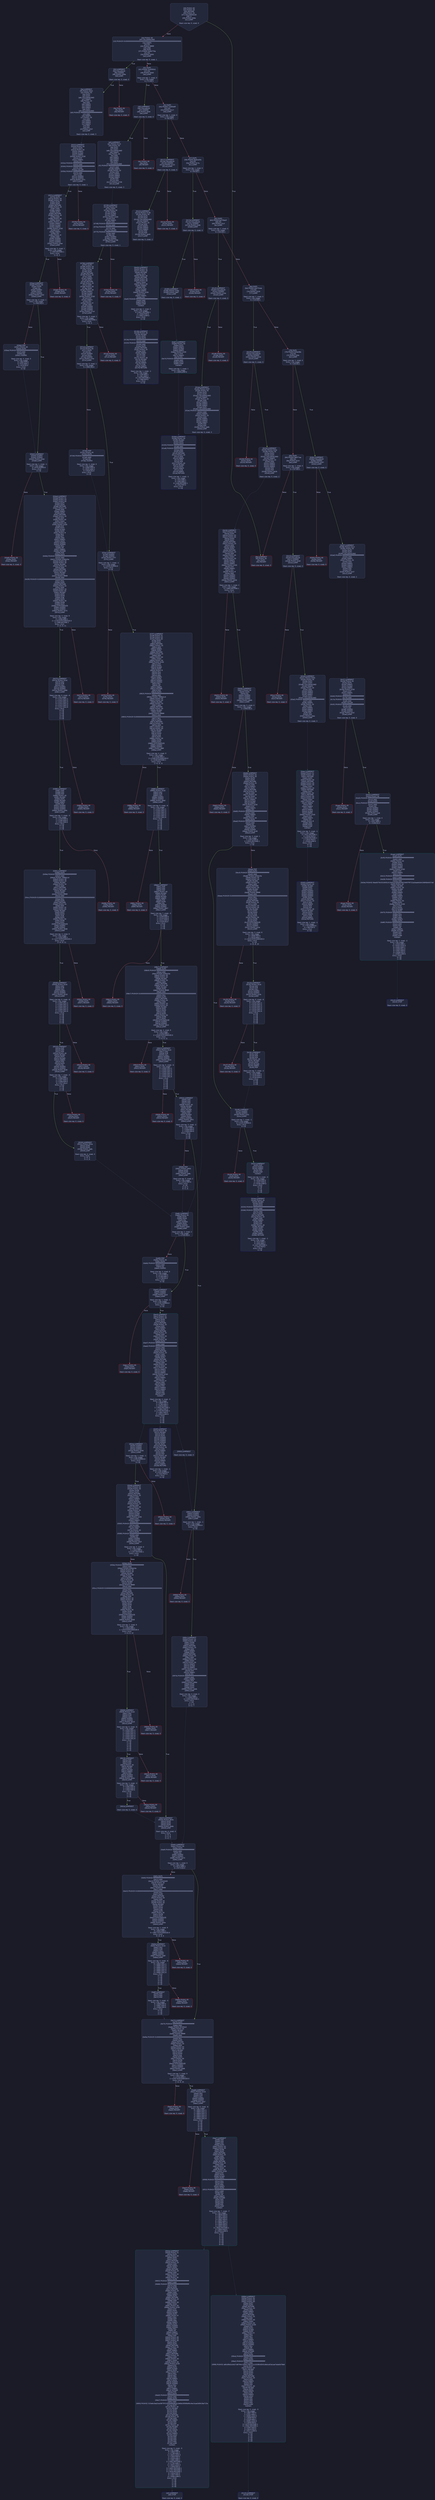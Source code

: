 digraph G {
    node [shape=box, style="filled, rounded", color="#565f89", fontcolor="#c0caf5", fontname="Helvetica", fillcolor="#24283b"];
    edge [color="#414868", fontcolor="#c0caf5", fontname="Helvetica"];
    bgcolor="#1a1b26";
    0 [ label = "[00] PUSH1 60
[02] PUSH1 40
[04] MSTORE
[05] PUSH1 04
[07] CALLDATASIZE
[08] LT
[09] PUSH2 008e
[0c] JUMPI

Stack size req: 0, sizeΔ: 0
" shape = invhouse]
    1 [ label = "[0d] PUSH1 00
[0f] CALLDATALOAD
[10] PUSH29 0100000000000000000000000000000000000000000000000000000000
[2e] SWAP1
[2f] DIV
[30] PUSH4 ffffffff
[35] AND
[36] DUP1
[37] PUSH4 549d776a
[3c] EQ
[3d] PUSH2 0093
[40] JUMPI

Stack size req: 0, sizeΔ: 1
"]
    2 [ label = "[41] DUP1
[42] PUSH4 55d595d1
[47] EQ
[48] PUSH2 00d5
[4b] JUMPI

Stack size req: 1, sizeΔ: 0
Entry->Op usage:
	0->71:EQ:1
"]
    3 [ label = "[4c] DUP1
[4d] PUSH4 72d00e9f
[52] EQ
[53] PUSH2 0117
[56] JUMPI

Stack size req: 1, sizeΔ: 0
Entry->Op usage:
	0->82:EQ:1
"]
    4 [ label = "[57] DUP1
[58] PUSH4 8da5cb5b
[5d] EQ
[5e] PUSH2 017a
[61] JUMPI

Stack size req: 1, sizeΔ: 0
Entry->Op usage:
	0->93:EQ:1
"]
    5 [ label = "[62] DUP1
[63] PUSH4 bd739a2f
[68] EQ
[69] PUSH2 01cf
[6c] JUMPI

Stack size req: 1, sizeΔ: 0
Entry->Op usage:
	0->104:EQ:1
"]
    6 [ label = "[6d] DUP1
[6e] PUSH4 d2b73cea
[73] EQ
[74] PUSH2 0229
[77] JUMPI

Stack size req: 1, sizeΔ: 0
Entry->Op usage:
	0->115:EQ:1
"]
    7 [ label = "[78] DUP1
[79] PUSH4 f2fde38b
[7e] EQ
[7f] PUSH2 028c
[82] JUMPI

Stack size req: 1, sizeΔ: 0
Entry->Op usage:
	0->126:EQ:1
"]
    8 [ label = "[83] DUP1
[84] PUSH4 f8bf77ae
[89] EQ
[8a] PUSH2 02c5
[8d] JUMPI

Stack size req: 1, sizeΔ: 0
Entry->Op usage:
	0->137:EQ:1
"]
    9 [ label = "[8e] JUMPDEST
[8f] PUSH1 00
[91] DUP1
[92] REVERT

Stack size req: 0, sizeΔ: 0
" color = "red"]
    10 [ label = "[93] JUMPDEST
[94] CALLVALUE
[95] ISZERO
[96] PUSH2 009e
[99] JUMPI

Stack size req: 0, sizeΔ: 0
"]
    11 [ label = "[9a] PUSH1 00
[9c] DUP1
[9d] REVERT

Stack size req: 0, sizeΔ: 0
" color = "red"]
    12 [ label = "[9e] JUMPDEST
[9f] PUSH2 00d3
[a2] PUSH1 04
[a4] DUP1
[a5] DUP1
[a6] CALLDATALOAD
[a7] SWAP1
[a8] PUSH1 20
[aa] ADD
[ab] SWAP1
[ac] SWAP2
[ad] SWAP1
[ae] DUP1
[af] CALLDATALOAD
[b0] PUSH20 ffffffffffffffffffffffffffffffffffffffff
[c5] AND
[c6] SWAP1
[c7] PUSH1 20
[c9] ADD
[ca] SWAP1
[cb] SWAP2
[cc] SWAP1
[cd] POP
[ce] POP
[cf] PUSH2 031f
[d2] JUMP

Stack size req: 0, sizeΔ: 3
"]
    13 [ label = "[d3] JUMPDEST
[d4] STOP

Stack size req: 0, sizeΔ: 0
" color = "darkblue"]
    14 [ label = "[d5] JUMPDEST
[d6] CALLVALUE
[d7] ISZERO
[d8] PUSH2 00e0
[db] JUMPI

Stack size req: 0, sizeΔ: 0
"]
    15 [ label = "[dc] PUSH1 00
[de] DUP1
[df] REVERT

Stack size req: 0, sizeΔ: 0
" color = "red"]
    16 [ label = "[e0] JUMPDEST
[e1] PUSH2 0115
[e4] PUSH1 04
[e6] DUP1
[e7] DUP1
[e8] CALLDATALOAD
[e9] SWAP1
[ea] PUSH1 20
[ec] ADD
[ed] SWAP1
[ee] SWAP2
[ef] SWAP1
[f0] DUP1
[f1] CALLDATALOAD
[f2] PUSH20 ffffffffffffffffffffffffffffffffffffffff
[0107] AND
[0108] SWAP1
[0109] PUSH1 20
[010b] ADD
[010c] SWAP1
[010d] SWAP2
[010e] SWAP1
[010f] POP
[0110] POP
[0111] PUSH2 0739
[0114] JUMP

Stack size req: 0, sizeΔ: 3
"]
    17 [ label = "[0115] JUMPDEST
[0116] STOP

Stack size req: 0, sizeΔ: 0
" color = "darkblue"]
    18 [ label = "[0117] JUMPDEST
[0118] CALLVALUE
[0119] ISZERO
[011a] PUSH2 0122
[011d] JUMPI

Stack size req: 0, sizeΔ: 0
"]
    19 [ label = "[011e] PUSH1 00
[0120] DUP1
[0121] REVERT

Stack size req: 0, sizeΔ: 0
" color = "red"]
    20 [ label = "[0122] JUMPDEST
[0123] PUSH2 0138
[0126] PUSH1 04
[0128] DUP1
[0129] DUP1
[012a] CALLDATALOAD
[012b] SWAP1
[012c] PUSH1 20
[012e] ADD
[012f] SWAP1
[0130] SWAP2
[0131] SWAP1
[0132] POP
[0133] POP
[0134] PUSH2 0a34
[0137] JUMP

Stack size req: 0, sizeΔ: 2
"]
    21 [ label = "[0138] JUMPDEST
[0139] PUSH1 40
[013b] MLOAD
[013c] DUP1
[013d] DUP3
[013e] PUSH20 ffffffffffffffffffffffffffffffffffffffff
[0153] AND
[0154] PUSH20 ffffffffffffffffffffffffffffffffffffffff
[0169] AND
[016a] DUP2
[016b] MSTORE
[016c] PUSH1 20
[016e] ADD
[016f] SWAP2
[0170] POP
[0171] POP
[0172] PUSH1 40
[0174] MLOAD
[0175] DUP1
[0176] SWAP2
[0177] SUB
[0178] SWAP1
[0179] RETURN

Stack size req: 1, sizeΔ: -1
Entry->Op usage:
	0->339:AND:1
	0->361:AND:1
	0->363:MSTORE:1
	0->368:POP:0
Entry->Exit:
	0->😵
" color = "darkblue"]
    22 [ label = "[017a] JUMPDEST
[017b] CALLVALUE
[017c] ISZERO
[017d] PUSH2 0185
[0180] JUMPI

Stack size req: 0, sizeΔ: 0
"]
    23 [ label = "[0181] PUSH1 00
[0183] DUP1
[0184] REVERT

Stack size req: 0, sizeΔ: 0
" color = "red"]
    24 [ label = "[0185] JUMPDEST
[0186] PUSH2 018d
[0189] PUSH2 0a67
[018c] JUMP

Stack size req: 0, sizeΔ: 1
"]
    25 [ label = "[018d] JUMPDEST
[018e] PUSH1 40
[0190] MLOAD
[0191] DUP1
[0192] DUP3
[0193] PUSH20 ffffffffffffffffffffffffffffffffffffffff
[01a8] AND
[01a9] PUSH20 ffffffffffffffffffffffffffffffffffffffff
[01be] AND
[01bf] DUP2
[01c0] MSTORE
[01c1] PUSH1 20
[01c3] ADD
[01c4] SWAP2
[01c5] POP
[01c6] POP
[01c7] PUSH1 40
[01c9] MLOAD
[01ca] DUP1
[01cb] SWAP2
[01cc] SUB
[01cd] SWAP1
[01ce] RETURN

Stack size req: 1, sizeΔ: -1
Entry->Op usage:
	0->424:AND:1
	0->446:AND:1
	0->448:MSTORE:1
	0->453:POP:0
Entry->Exit:
	0->😵
" color = "darkblue"]
    26 [ label = "[01cf] JUMPDEST
[01d0] CALLVALUE
[01d1] ISZERO
[01d2] PUSH2 01da
[01d5] JUMPI

Stack size req: 0, sizeΔ: 0
"]
    27 [ label = "[01d6] PUSH1 00
[01d8] DUP1
[01d9] REVERT

Stack size req: 0, sizeΔ: 0
" color = "red"]
    28 [ label = "[01da] JUMPDEST
[01db] PUSH2 020f
[01de] PUSH1 04
[01e0] DUP1
[01e1] DUP1
[01e2] CALLDATALOAD
[01e3] SWAP1
[01e4] PUSH1 20
[01e6] ADD
[01e7] SWAP1
[01e8] SWAP2
[01e9] SWAP1
[01ea] DUP1
[01eb] CALLDATALOAD
[01ec] PUSH20 ffffffffffffffffffffffffffffffffffffffff
[0201] AND
[0202] SWAP1
[0203] PUSH1 20
[0205] ADD
[0206] SWAP1
[0207] SWAP2
[0208] SWAP1
[0209] POP
[020a] POP
[020b] PUSH2 0a8c
[020e] JUMP

Stack size req: 0, sizeΔ: 3
"]
    29 [ label = "[020f] JUMPDEST
[0210] PUSH1 40
[0212] MLOAD
[0213] DUP1
[0214] DUP3
[0215] ISZERO
[0216] ISZERO
[0217] ISZERO
[0218] ISZERO
[0219] DUP2
[021a] MSTORE
[021b] PUSH1 20
[021d] ADD
[021e] SWAP2
[021f] POP
[0220] POP
[0221] PUSH1 40
[0223] MLOAD
[0224] DUP1
[0225] SWAP2
[0226] SUB
[0227] SWAP1
[0228] RETURN

Stack size req: 1, sizeΔ: -1
Entry->Op usage:
	0->533:ISZERO:0
	0->543:POP:0
Entry->Exit:
	0->😵
" color = "darkblue"]
    30 [ label = "[0229] JUMPDEST
[022a] CALLVALUE
[022b] ISZERO
[022c] PUSH2 0234
[022f] JUMPI

Stack size req: 0, sizeΔ: 0
"]
    31 [ label = "[0230] PUSH1 00
[0232] DUP1
[0233] REVERT

Stack size req: 0, sizeΔ: 0
" color = "red"]
    32 [ label = "[0234] JUMPDEST
[0235] PUSH2 024a
[0238] PUSH1 04
[023a] DUP1
[023b] DUP1
[023c] CALLDATALOAD
[023d] SWAP1
[023e] PUSH1 20
[0240] ADD
[0241] SWAP1
[0242] SWAP2
[0243] SWAP1
[0244] POP
[0245] POP
[0246] PUSH2 0b26
[0249] JUMP

Stack size req: 0, sizeΔ: 2
"]
    33 [ label = "[024a] JUMPDEST
[024b] PUSH1 40
[024d] MLOAD
[024e] DUP1
[024f] DUP3
[0250] PUSH20 ffffffffffffffffffffffffffffffffffffffff
[0265] AND
[0266] PUSH20 ffffffffffffffffffffffffffffffffffffffff
[027b] AND
[027c] DUP2
[027d] MSTORE
[027e] PUSH1 20
[0280] ADD
[0281] SWAP2
[0282] POP
[0283] POP
[0284] PUSH1 40
[0286] MLOAD
[0287] DUP1
[0288] SWAP2
[0289] SUB
[028a] SWAP1
[028b] RETURN

Stack size req: 1, sizeΔ: -1
Entry->Op usage:
	0->613:AND:1
	0->635:AND:1
	0->637:MSTORE:1
	0->642:POP:0
Entry->Exit:
	0->😵
" color = "darkblue"]
    34 [ label = "[028c] JUMPDEST
[028d] CALLVALUE
[028e] ISZERO
[028f] PUSH2 0297
[0292] JUMPI

Stack size req: 0, sizeΔ: 0
"]
    35 [ label = "[0293] PUSH1 00
[0295] DUP1
[0296] REVERT

Stack size req: 0, sizeΔ: 0
" color = "red"]
    36 [ label = "[0297] JUMPDEST
[0298] PUSH2 02c3
[029b] PUSH1 04
[029d] DUP1
[029e] DUP1
[029f] CALLDATALOAD
[02a0] PUSH20 ffffffffffffffffffffffffffffffffffffffff
[02b5] AND
[02b6] SWAP1
[02b7] PUSH1 20
[02b9] ADD
[02ba] SWAP1
[02bb] SWAP2
[02bc] SWAP1
[02bd] POP
[02be] POP
[02bf] PUSH2 0c57
[02c2] JUMP

Stack size req: 0, sizeΔ: 2
"]
    37 [ label = "[02c3] JUMPDEST
[02c4] STOP

Stack size req: 0, sizeΔ: 0
" color = "darkblue"]
    38 [ label = "[02c5] JUMPDEST
[02c6] CALLVALUE
[02c7] ISZERO
[02c8] PUSH2 02d0
[02cb] JUMPI

Stack size req: 0, sizeΔ: 0
"]
    39 [ label = "[02cc] PUSH1 00
[02ce] DUP1
[02cf] REVERT

Stack size req: 0, sizeΔ: 0
" color = "red"]
    40 [ label = "[02d0] JUMPDEST
[02d1] PUSH2 0305
[02d4] PUSH1 04
[02d6] DUP1
[02d7] DUP1
[02d8] CALLDATALOAD
[02d9] SWAP1
[02da] PUSH1 20
[02dc] ADD
[02dd] SWAP1
[02de] SWAP2
[02df] SWAP1
[02e0] DUP1
[02e1] CALLDATALOAD
[02e2] PUSH20 ffffffffffffffffffffffffffffffffffffffff
[02f7] AND
[02f8] SWAP1
[02f9] PUSH1 20
[02fb] ADD
[02fc] SWAP1
[02fd] SWAP2
[02fe] SWAP1
[02ff] POP
[0300] POP
[0301] PUSH2 0dac
[0304] JUMP

Stack size req: 0, sizeΔ: 3
"]
    41 [ label = "[0305] JUMPDEST
[0306] PUSH1 40
[0308] MLOAD
[0309] DUP1
[030a] DUP3
[030b] ISZERO
[030c] ISZERO
[030d] ISZERO
[030e] ISZERO
[030f] DUP2
[0310] MSTORE
[0311] PUSH1 20
[0313] ADD
[0314] SWAP2
[0315] POP
[0316] POP
[0317] PUSH1 40
[0319] MLOAD
[031a] DUP1
[031b] SWAP2
[031c] SUB
[031d] SWAP1
[031e] RETURN

Stack size req: 1, sizeΔ: -1
Entry->Op usage:
	0->779:ISZERO:0
	0->789:POP:0
Entry->Exit:
	0->😵
" color = "darkblue"]
    42 [ label = "[031f] JUMPDEST
[0320] PUSH1 00
[0322] DUP1
[0323] PUSH1 00
[0325] SWAP1
[0326] SLOAD
[0327] SWAP1
[0328] PUSH2 0100
[032b] EXP
[032c] SWAP1
[032d] DIV
[032e] PUSH20 ffffffffffffffffffffffffffffffffffffffff
[0343] AND
[0344] PUSH20 ffffffffffffffffffffffffffffffffffffffff
[0359] AND
[035a] CALLER
[035b] PUSH20 ffffffffffffffffffffffffffffffffffffffff
[0370] AND
[0371] EQ
[0372] ISZERO
[0373] ISZERO
[0374] PUSH2 037c
[0377] JUMPI

Stack size req: 0, sizeΔ: 1
"]
    43 [ label = "[0378] PUSH1 00
[037a] DUP1
[037b] REVERT

Stack size req: 0, sizeΔ: 0
" color = "red"]
    44 [ label = "[037c] JUMPDEST
[037d] DUP3
[037e] PUSH1 03
[0380] PUSH1 00
[0382] DUP3
[0383] DUP2
[0384] MSTORE
[0385] PUSH1 20
[0387] ADD
[0388] SWAP1
[0389] DUP2
[038a] MSTORE
[038b] PUSH1 20
[038d] ADD
[038e] PUSH1 00
[0390] SHA3
[0391] PUSH1 00
[0393] SWAP1
[0394] SLOAD
[0395] SWAP1
[0396] PUSH2 0100
[0399] EXP
[039a] SWAP1
[039b] DIV
[039c] PUSH1 ff
[039e] AND
[039f] ISZERO
[03a0] ISZERO
[03a1] ISZERO
[03a2] PUSH2 03aa
[03a5] JUMPI

Stack size req: 3, sizeΔ: 1
Entry->Op usage:
	2->900:MSTORE:1
Entry->Exit:
	2->0, 3
"]
    45 [ label = "[03a6] PUSH1 00
[03a8] DUP1
[03a9] REVERT

Stack size req: 0, sizeΔ: 0
" color = "red"]
    46 [ label = "[03aa] JUMPDEST
[03ab] PUSH1 00
[03ad] DUP5
[03ae] EQ
[03af] ISZERO
[03b0] DUP1
[03b1] ISZERO
[03b2] PUSH2 03d2
[03b5] JUMPI

Stack size req: 4, sizeΔ: 1
Entry->Op usage:
	3->942:EQ:0
"]
    47 [ label = "[03b6] POP
[03b7] PUSH1 00
[03b9] DUP4
[03ba] PUSH20 ffffffffffffffffffffffffffffffffffffffff
[03cf] AND
[03d0] EQ
[03d1] ISZERO

Stack size req: 4, sizeΔ: 0
Entry->Op usage:
	0->950:POP:0
	3->975:AND:1
	3->976:EQ:0
Entry->Exit:
	0->😵
"]
    48 [ label = "[03d2] JUMPDEST
[03d3] ISZERO
[03d4] ISZERO
[03d5] PUSH2 03dd
[03d8] JUMPI

Stack size req: 1, sizeΔ: -1
Entry->Op usage:
	0->979:ISZERO:0
Entry->Exit:
	0->😵
"]
    49 [ label = "[03d9] PUSH1 00
[03db] DUP1
[03dc] REVERT

Stack size req: 0, sizeΔ: 0
" color = "red"]
    50 [ label = "[03dd] JUMPDEST
[03de] PUSH1 01
[03e0] PUSH1 03
[03e2] PUSH1 00
[03e4] DUP7
[03e5] DUP2
[03e6] MSTORE
[03e7] PUSH1 20
[03e9] ADD
[03ea] SWAP1
[03eb] DUP2
[03ec] MSTORE
[03ed] PUSH1 20
[03ef] ADD
[03f0] PUSH1 00
[03f2] SHA3
[03f3] PUSH1 00
[03f5] PUSH2 0100
[03f8] EXP
[03f9] DUP2
[03fa] SLOAD
[03fb] DUP2
[03fc] PUSH1 ff
[03fe] MUL
[03ff] NOT
[0400] AND
[0401] SWAP1
[0402] DUP4
[0403] ISZERO
[0404] ISZERO
[0405] MUL
[0406] OR
[0407] SWAP1
[0408] SSTORE
[0409] POP
[040a] DUP3
[040b] PUSH20 ffffffffffffffffffffffffffffffffffffffff
[0420] AND
[0421] PUSH4 02fb0c5e
[0426] PUSH1 00
[0428] PUSH1 40
[042a] MLOAD
[042b] PUSH1 20
[042d] ADD
[042e] MSTORE
[042f] PUSH1 40
[0431] MLOAD
[0432] DUP2
[0433] PUSH4 ffffffff
[0438] AND
[0439] PUSH29 0100000000000000000000000000000000000000000000000000000000
[0457] MUL
[0458] DUP2
[0459] MSTORE
[045a] PUSH1 04
[045c] ADD
[045d] PUSH1 20
[045f] PUSH1 40
[0461] MLOAD
[0462] DUP1
[0463] DUP4
[0464] SUB
[0465] DUP2
[0466] PUSH1 00
[0468] DUP8
[0469] DUP1
[046a] EXTCODESIZE
[046b] ISZERO
[046c] ISZERO
[046d] PUSH2 0475
[0470] JUMPI

Stack size req: 4, sizeΔ: 9
Entry->Op usage:
	2->1056:AND:1
	2->1130:EXTCODESIZE:0
	3->998:MSTORE:1
Entry->Exit:
	2->0, 8, 11
"]
    51 [ label = "[0471] PUSH1 00
[0473] DUP1
[0474] REVERT

Stack size req: 0, sizeΔ: 0
" color = "red"]
    52 [ label = "[0475] JUMPDEST
[0476] PUSH2 02c6
[0479] GAS
[047a] SUB
[047b] CALL
[047c] ISZERO
[047d] ISZERO
[047e] PUSH2 0486
[0481] JUMPI

Stack size req: 6, sizeΔ: -6
Entry->Op usage:
	0->1147:CALL:1
	1->1147:CALL:2
	2->1147:CALL:3
	3->1147:CALL:4
	4->1147:CALL:5
	5->1147:CALL:6
Entry->Exit:
	0->😵
	1->😵
	2->😵
	3->😵
	4->😵
	5->😵
"]
    53 [ label = "[0482] PUSH1 00
[0484] DUP1
[0485] REVERT

Stack size req: 0, sizeΔ: 0
" color = "red"]
    54 [ label = "[0486] JUMPDEST
[0487] POP
[0488] POP
[0489] POP
[048a] PUSH1 40
[048c] MLOAD
[048d] DUP1
[048e] MLOAD
[048f] SWAP1
[0490] POP
[0491] ISZERO
[0492] ISZERO
[0493] ISZERO
[0494] PUSH2 049c
[0497] JUMPI

Stack size req: 3, sizeΔ: -3
Entry->Op usage:
	0->1159:POP:0
	1->1160:POP:0
	2->1161:POP:0
Entry->Exit:
	0->😵
	1->😵
	2->😵
"]
    55 [ label = "[0498] PUSH1 00
[049a] DUP1
[049b] REVERT

Stack size req: 0, sizeΔ: 0
" color = "red"]
    56 [ label = "[049c] JUMPDEST
[049d] DUP3
[049e] PUSH20 ffffffffffffffffffffffffffffffffffffffff
[04b3] AND
[04b4] PUSH4 7998a1c4
[04b9] PUSH1 00
[04bb] PUSH1 40
[04bd] MLOAD
[04be] PUSH1 20
[04c0] ADD
[04c1] MSTORE
[04c2] PUSH1 40
[04c4] MLOAD
[04c5] DUP2
[04c6] PUSH4 ffffffff
[04cb] AND
[04cc] PUSH29 0100000000000000000000000000000000000000000000000000000000
[04ea] MUL
[04eb] DUP2
[04ec] MSTORE
[04ed] PUSH1 04
[04ef] ADD
[04f0] PUSH1 20
[04f2] PUSH1 40
[04f4] MLOAD
[04f5] DUP1
[04f6] DUP4
[04f7] SUB
[04f8] DUP2
[04f9] PUSH1 00
[04fb] DUP8
[04fc] DUP1
[04fd] EXTCODESIZE
[04fe] ISZERO
[04ff] ISZERO
[0500] PUSH2 0508
[0503] JUMPI

Stack size req: 3, sizeΔ: 9
Entry->Op usage:
	2->1203:AND:1
	2->1277:EXTCODESIZE:0
Entry->Exit:
	2->0, 8, 11
"]
    57 [ label = "[0504] PUSH1 00
[0506] DUP1
[0507] REVERT

Stack size req: 0, sizeΔ: 0
" color = "red"]
    58 [ label = "[0508] JUMPDEST
[0509] PUSH2 02c6
[050c] GAS
[050d] SUB
[050e] CALL
[050f] ISZERO
[0510] ISZERO
[0511] PUSH2 0519
[0514] JUMPI

Stack size req: 6, sizeΔ: -6
Entry->Op usage:
	0->1294:CALL:1
	1->1294:CALL:2
	2->1294:CALL:3
	3->1294:CALL:4
	4->1294:CALL:5
	5->1294:CALL:6
Entry->Exit:
	0->😵
	1->😵
	2->😵
	3->😵
	4->😵
	5->😵
"]
    59 [ label = "[0515] PUSH1 00
[0517] DUP1
[0518] REVERT

Stack size req: 0, sizeΔ: 0
" color = "red"]
    60 [ label = "[0519] JUMPDEST
[051a] POP
[051b] POP
[051c] POP
[051d] PUSH1 40
[051f] MLOAD
[0520] DUP1
[0521] MLOAD
[0522] SWAP1
[0523] POP
[0524] DUP5
[0525] EQ
[0526] ISZERO
[0527] ISZERO
[0528] PUSH2 0530
[052b] JUMPI

Stack size req: 7, sizeΔ: -3
Entry->Op usage:
	0->1306:POP:0
	1->1307:POP:0
	2->1308:POP:0
	6->1317:EQ:0
Entry->Exit:
	0->😵
	1->😵
	2->😵
"]
    61 [ label = "[052c] PUSH1 00
[052e] DUP1
[052f] REVERT

Stack size req: 0, sizeΔ: 0
" color = "red"]
    62 [ label = "[0530] JUMPDEST
[0531] PUSH2 053a
[0534] DUP5
[0535] DUP5
[0536] PUSH2 0a8c
[0539] JUMP

Stack size req: 4, sizeΔ: 3
Entry->Exit:
	2->0, 5
	3->1, 6
"]
    63 [ label = "[053a] JUMPDEST
[053b] ISZERO
[053c] ISZERO
[053d] ISZERO
[053e] PUSH2 0546
[0541] JUMPI

Stack size req: 1, sizeΔ: -1
Entry->Op usage:
	0->1339:ISZERO:0
Entry->Exit:
	0->😵
"]
    64 [ label = "[0542] PUSH1 00
[0544] DUP1
[0545] REVERT

Stack size req: 0, sizeΔ: 0
" color = "red"]
    65 [ label = "[0546] JUMPDEST
[0547] PUSH1 02
[0549] PUSH1 00
[054b] DUP6
[054c] DUP2
[054d] MSTORE
[054e] PUSH1 20
[0550] ADD
[0551] SWAP1
[0552] DUP2
[0553] MSTORE
[0554] PUSH1 20
[0556] ADD
[0557] PUSH1 00
[0559] SHA3
[055a] PUSH1 00
[055c] SWAP1
[055d] SLOAD
[055e] SWAP1
[055f] PUSH2 0100
[0562] EXP
[0563] SWAP1
[0564] DIV
[0565] PUSH20 ffffffffffffffffffffffffffffffffffffffff
[057a] AND
[057b] SWAP2
[057c] POP
[057d] PUSH1 00
[057f] DUP3
[0580] PUSH20 ffffffffffffffffffffffffffffffffffffffff
[0595] AND
[0596] EQ
[0597] ISZERO
[0598] ISZERO
[0599] PUSH2 062f
[059c] JUMPI

Stack size req: 4, sizeΔ: 0
Entry->Op usage:
	1->1404:POP:0
	3->1357:MSTORE:1
Entry->Exit:
	1->😵
"]
    66 [ label = "[059d] DUP2
[059e] PUSH20 ffffffffffffffffffffffffffffffffffffffff
[05b3] AND
[05b4] PUSH4 02fb0c5e
[05b9] PUSH1 00
[05bb] PUSH1 40
[05bd] MLOAD
[05be] PUSH1 20
[05c0] ADD
[05c1] MSTORE
[05c2] PUSH1 40
[05c4] MLOAD
[05c5] DUP2
[05c6] PUSH4 ffffffff
[05cb] AND
[05cc] PUSH29 0100000000000000000000000000000000000000000000000000000000
[05ea] MUL
[05eb] DUP2
[05ec] MSTORE
[05ed] PUSH1 04
[05ef] ADD
[05f0] PUSH1 20
[05f2] PUSH1 40
[05f4] MLOAD
[05f5] DUP1
[05f6] DUP4
[05f7] SUB
[05f8] DUP2
[05f9] PUSH1 00
[05fb] DUP8
[05fc] DUP1
[05fd] EXTCODESIZE
[05fe] ISZERO
[05ff] ISZERO
[0600] PUSH2 0608
[0603] JUMPI

Stack size req: 2, sizeΔ: 9
Entry->Op usage:
	1->1459:AND:1
	1->1533:EXTCODESIZE:0
Entry->Exit:
	1->0, 8, 10
"]
    67 [ label = "[0604] PUSH1 00
[0606] DUP1
[0607] REVERT

Stack size req: 0, sizeΔ: 0
" color = "red"]
    68 [ label = "[0608] JUMPDEST
[0609] PUSH2 02c6
[060c] GAS
[060d] SUB
[060e] CALL
[060f] ISZERO
[0610] ISZERO
[0611] PUSH2 0619
[0614] JUMPI

Stack size req: 6, sizeΔ: -6
Entry->Op usage:
	0->1550:CALL:1
	1->1550:CALL:2
	2->1550:CALL:3
	3->1550:CALL:4
	4->1550:CALL:5
	5->1550:CALL:6
Entry->Exit:
	0->😵
	1->😵
	2->😵
	3->😵
	4->😵
	5->😵
"]
    69 [ label = "[0615] PUSH1 00
[0617] DUP1
[0618] REVERT

Stack size req: 0, sizeΔ: 0
" color = "red"]
    70 [ label = "[0619] JUMPDEST
[061a] POP
[061b] POP
[061c] POP
[061d] PUSH1 40
[061f] MLOAD
[0620] DUP1
[0621] MLOAD
[0622] SWAP1
[0623] POP
[0624] ISZERO
[0625] ISZERO
[0626] PUSH2 062e
[0629] JUMPI

Stack size req: 3, sizeΔ: -3
Entry->Op usage:
	0->1562:POP:0
	1->1563:POP:0
	2->1564:POP:0
Entry->Exit:
	0->😵
	1->😵
	2->😵
"]
    71 [ label = "[062a] PUSH1 00
[062c] DUP1
[062d] REVERT

Stack size req: 0, sizeΔ: 0
" color = "red"]
    72 [ label = "[062e] JUMPDEST

Stack size req: 0, sizeΔ: 0
"]
    73 [ label = "[062f] JUMPDEST
[0630] PUSH2 063a
[0633] DUP5
[0634] DUP5
[0635] DUP5
[0636] PUSH2 0ddb
[0639] JUMP

Stack size req: 4, sizeΔ: 4
Entry->Exit:
	1->0, 5
	2->1, 6
	3->2, 7
"]
    74 [ label = "[063a] JUMPDEST
[063b] PUSH1 01
[063d] DUP1
[063e] PUSH1 00
[0640] DUP7
[0641] DUP2
[0642] MSTORE
[0643] PUSH1 20
[0645] ADD
[0646] SWAP1
[0647] DUP2
[0648] MSTORE
[0649] PUSH1 20
[064b] ADD
[064c] PUSH1 00
[064e] SHA3
[064f] PUSH1 00
[0651] DUP6
[0652] PUSH20 ffffffffffffffffffffffffffffffffffffffff
[0667] AND
[0668] PUSH20 ffffffffffffffffffffffffffffffffffffffff
[067d] AND
[067e] DUP2
[067f] MSTORE
[0680] PUSH1 20
[0682] ADD
[0683] SWAP1
[0684] DUP2
[0685] MSTORE
[0686] PUSH1 20
[0688] ADD
[0689] PUSH1 00
[068b] SHA3
[068c] PUSH1 00
[068e] PUSH2 0100
[0691] EXP
[0692] DUP2
[0693] SLOAD
[0694] DUP2
[0695] PUSH1 ff
[0697] MUL
[0698] NOT
[0699] AND
[069a] SWAP1
[069b] DUP4
[069c] ISZERO
[069d] ISZERO
[069e] MUL
[069f] OR
[06a0] SWAP1
[06a1] SSTORE
[06a2] POP
[06a3] PUSH1 00
[06a5] PUSH1 03
[06a7] PUSH1 00
[06a9] DUP7
[06aa] DUP2
[06ab] MSTORE
[06ac] PUSH1 20
[06ae] ADD
[06af] SWAP1
[06b0] DUP2
[06b1] MSTORE
[06b2] PUSH1 20
[06b4] ADD
[06b5] PUSH1 00
[06b7] SHA3
[06b8] PUSH1 00
[06ba] PUSH2 0100
[06bd] EXP
[06be] DUP2
[06bf] SLOAD
[06c0] DUP2
[06c1] PUSH1 ff
[06c3] MUL
[06c4] NOT
[06c5] AND
[06c6] SWAP1
[06c7] DUP4
[06c8] ISZERO
[06c9] ISZERO
[06ca] MUL
[06cb] OR
[06cc] SWAP1
[06cd] SSTORE
[06ce] POP
[06cf] DUP3
[06d0] PUSH20 ffffffffffffffffffffffffffffffffffffffff
[06e5] AND
[06e6] DUP3
[06e7] PUSH20 ffffffffffffffffffffffffffffffffffffffff
[06fc] AND
[06fd] PUSH32 315e6c0ae2cec9675f153f4fe9bb8b4c2e6bb30066efbc4ec3cae3d9418a715e
[071e] DUP7
[071f] PUSH1 40
[0721] MLOAD
[0722] DUP1
[0723] DUP3
[0724] DUP2
[0725] MSTORE
[0726] PUSH1 20
[0728] ADD
[0729] SWAP2
[072a] POP
[072b] POP
[072c] PUSH1 40
[072e] MLOAD
[072f] DUP1
[0730] SWAP2
[0731] SUB
[0732] SWAP1
[0733] LOG3
[0734] POP
[0735] POP
[0736] POP
[0737] POP
[0738] JUMP
Indirect!

Stack size req: 5, sizeΔ: -5
Entry->Op usage:
	0->1844:POP:0
	1->1788:AND:1
	1->1843:LOG3:3
	1->1845:POP:0
	2->1639:AND:1
	2->1661:AND:1
	2->1663:MSTORE:1
	2->1765:AND:1
	2->1843:LOG3:4
	2->1846:POP:0
	3->1602:MSTORE:1
	3->1707:MSTORE:1
	3->1829:MSTORE:1
	3->1834:POP:0
	3->1847:POP:0
	4->1848:JUMP:0
Entry->Exit:
	0->😵
	1->😵
	2->😵
	3->😵
	4->😵
" color = "teal"]
    75 [ label = "[0739] JUMPDEST
[073a] PUSH1 00
[073c] DUP1
[073d] PUSH1 00
[073f] SWAP1
[0740] SLOAD
[0741] SWAP1
[0742] PUSH2 0100
[0745] EXP
[0746] SWAP1
[0747] DIV
[0748] PUSH20 ffffffffffffffffffffffffffffffffffffffff
[075d] AND
[075e] PUSH20 ffffffffffffffffffffffffffffffffffffffff
[0773] AND
[0774] CALLER
[0775] PUSH20 ffffffffffffffffffffffffffffffffffffffff
[078a] AND
[078b] EQ
[078c] ISZERO
[078d] ISZERO
[078e] PUSH2 0796
[0791] JUMPI

Stack size req: 0, sizeΔ: 1
"]
    76 [ label = "[0792] PUSH1 00
[0794] DUP1
[0795] REVERT

Stack size req: 0, sizeΔ: 0
" color = "red"]
    77 [ label = "[0796] JUMPDEST
[0797] DUP3
[0798] PUSH1 03
[079a] PUSH1 00
[079c] DUP3
[079d] DUP2
[079e] MSTORE
[079f] PUSH1 20
[07a1] ADD
[07a2] SWAP1
[07a3] DUP2
[07a4] MSTORE
[07a5] PUSH1 20
[07a7] ADD
[07a8] PUSH1 00
[07aa] SHA3
[07ab] PUSH1 00
[07ad] SWAP1
[07ae] SLOAD
[07af] SWAP1
[07b0] PUSH2 0100
[07b3] EXP
[07b4] SWAP1
[07b5] DIV
[07b6] PUSH1 ff
[07b8] AND
[07b9] ISZERO
[07ba] ISZERO
[07bb] ISZERO
[07bc] PUSH2 07c4
[07bf] JUMPI

Stack size req: 3, sizeΔ: 1
Entry->Op usage:
	2->1950:MSTORE:1
Entry->Exit:
	2->0, 3
"]
    78 [ label = "[07c0] PUSH1 00
[07c2] DUP1
[07c3] REVERT

Stack size req: 0, sizeΔ: 0
" color = "red"]
    79 [ label = "[07c4] JUMPDEST
[07c5] PUSH1 00
[07c7] DUP5
[07c8] EQ
[07c9] ISZERO
[07ca] DUP1
[07cb] ISZERO
[07cc] PUSH2 07ec
[07cf] JUMPI

Stack size req: 4, sizeΔ: 1
Entry->Op usage:
	3->1992:EQ:0
"]
    80 [ label = "[07d0] POP
[07d1] PUSH1 00
[07d3] DUP4
[07d4] PUSH20 ffffffffffffffffffffffffffffffffffffffff
[07e9] AND
[07ea] EQ
[07eb] ISZERO

Stack size req: 4, sizeΔ: 0
Entry->Op usage:
	0->2000:POP:0
	3->2025:AND:1
	3->2026:EQ:0
Entry->Exit:
	0->😵
"]
    81 [ label = "[07ec] JUMPDEST
[07ed] ISZERO
[07ee] ISZERO
[07ef] PUSH2 07f7
[07f2] JUMPI

Stack size req: 1, sizeΔ: -1
Entry->Op usage:
	0->2029:ISZERO:0
Entry->Exit:
	0->😵
"]
    82 [ label = "[07f3] PUSH1 00
[07f5] DUP1
[07f6] REVERT

Stack size req: 0, sizeΔ: 0
" color = "red"]
    83 [ label = "[07f7] JUMPDEST
[07f8] PUSH1 01
[07fa] PUSH1 03
[07fc] PUSH1 00
[07fe] DUP7
[07ff] DUP2
[0800] MSTORE
[0801] PUSH1 20
[0803] ADD
[0804] SWAP1
[0805] DUP2
[0806] MSTORE
[0807] PUSH1 20
[0809] ADD
[080a] PUSH1 00
[080c] SHA3
[080d] PUSH1 00
[080f] PUSH2 0100
[0812] EXP
[0813] DUP2
[0814] SLOAD
[0815] DUP2
[0816] PUSH1 ff
[0818] MUL
[0819] NOT
[081a] AND
[081b] SWAP1
[081c] DUP4
[081d] ISZERO
[081e] ISZERO
[081f] MUL
[0820] OR
[0821] SWAP1
[0822] SSTORE
[0823] POP
[0824] DUP3
[0825] PUSH20 ffffffffffffffffffffffffffffffffffffffff
[083a] AND
[083b] PUSH4 7998a1c4
[0840] PUSH1 00
[0842] PUSH1 40
[0844] MLOAD
[0845] PUSH1 20
[0847] ADD
[0848] MSTORE
[0849] PUSH1 40
[084b] MLOAD
[084c] DUP2
[084d] PUSH4 ffffffff
[0852] AND
[0853] PUSH29 0100000000000000000000000000000000000000000000000000000000
[0871] MUL
[0872] DUP2
[0873] MSTORE
[0874] PUSH1 04
[0876] ADD
[0877] PUSH1 20
[0879] PUSH1 40
[087b] MLOAD
[087c] DUP1
[087d] DUP4
[087e] SUB
[087f] DUP2
[0880] PUSH1 00
[0882] DUP8
[0883] DUP1
[0884] EXTCODESIZE
[0885] ISZERO
[0886] ISZERO
[0887] PUSH2 088f
[088a] JUMPI

Stack size req: 4, sizeΔ: 9
Entry->Op usage:
	2->2106:AND:1
	2->2180:EXTCODESIZE:0
	3->2048:MSTORE:1
Entry->Exit:
	2->0, 8, 11
"]
    84 [ label = "[088b] PUSH1 00
[088d] DUP1
[088e] REVERT

Stack size req: 0, sizeΔ: 0
" color = "red"]
    85 [ label = "[088f] JUMPDEST
[0890] PUSH2 02c6
[0893] GAS
[0894] SUB
[0895] CALL
[0896] ISZERO
[0897] ISZERO
[0898] PUSH2 08a0
[089b] JUMPI

Stack size req: 6, sizeΔ: -6
Entry->Op usage:
	0->2197:CALL:1
	1->2197:CALL:2
	2->2197:CALL:3
	3->2197:CALL:4
	4->2197:CALL:5
	5->2197:CALL:6
Entry->Exit:
	0->😵
	1->😵
	2->😵
	3->😵
	4->😵
	5->😵
"]
    86 [ label = "[089c] PUSH1 00
[089e] DUP1
[089f] REVERT

Stack size req: 0, sizeΔ: 0
" color = "red"]
    87 [ label = "[08a0] JUMPDEST
[08a1] POP
[08a2] POP
[08a3] POP
[08a4] PUSH1 40
[08a6] MLOAD
[08a7] DUP1
[08a8] MLOAD
[08a9] SWAP1
[08aa] POP
[08ab] DUP5
[08ac] EQ
[08ad] ISZERO
[08ae] ISZERO
[08af] PUSH2 08b7
[08b2] JUMPI

Stack size req: 7, sizeΔ: -3
Entry->Op usage:
	0->2209:POP:0
	1->2210:POP:0
	2->2211:POP:0
	6->2220:EQ:0
Entry->Exit:
	0->😵
	1->😵
	2->😵
"]
    88 [ label = "[08b3] PUSH1 00
[08b5] DUP1
[08b6] REVERT

Stack size req: 0, sizeΔ: 0
" color = "red"]
    89 [ label = "[08b7] JUMPDEST
[08b8] DUP3
[08b9] PUSH20 ffffffffffffffffffffffffffffffffffffffff
[08ce] AND
[08cf] PUSH4 02fb0c5e
[08d4] PUSH1 00
[08d6] PUSH1 40
[08d8] MLOAD
[08d9] PUSH1 20
[08db] ADD
[08dc] MSTORE
[08dd] PUSH1 40
[08df] MLOAD
[08e0] DUP2
[08e1] PUSH4 ffffffff
[08e6] AND
[08e7] PUSH29 0100000000000000000000000000000000000000000000000000000000
[0905] MUL
[0906] DUP2
[0907] MSTORE
[0908] PUSH1 04
[090a] ADD
[090b] PUSH1 20
[090d] PUSH1 40
[090f] MLOAD
[0910] DUP1
[0911] DUP4
[0912] SUB
[0913] DUP2
[0914] PUSH1 00
[0916] DUP8
[0917] DUP1
[0918] EXTCODESIZE
[0919] ISZERO
[091a] ISZERO
[091b] PUSH2 0923
[091e] JUMPI

Stack size req: 3, sizeΔ: 9
Entry->Op usage:
	2->2254:AND:1
	2->2328:EXTCODESIZE:0
Entry->Exit:
	2->0, 8, 11
"]
    90 [ label = "[091f] PUSH1 00
[0921] DUP1
[0922] REVERT

Stack size req: 0, sizeΔ: 0
" color = "red"]
    91 [ label = "[0923] JUMPDEST
[0924] PUSH2 02c6
[0927] GAS
[0928] SUB
[0929] CALL
[092a] ISZERO
[092b] ISZERO
[092c] PUSH2 0934
[092f] JUMPI

Stack size req: 6, sizeΔ: -6
Entry->Op usage:
	0->2345:CALL:1
	1->2345:CALL:2
	2->2345:CALL:3
	3->2345:CALL:4
	4->2345:CALL:5
	5->2345:CALL:6
Entry->Exit:
	0->😵
	1->😵
	2->😵
	3->😵
	4->😵
	5->😵
"]
    92 [ label = "[0930] PUSH1 00
[0932] DUP1
[0933] REVERT

Stack size req: 0, sizeΔ: 0
" color = "red"]
    93 [ label = "[0934] JUMPDEST
[0935] POP
[0936] POP
[0937] POP
[0938] PUSH1 40
[093a] MLOAD
[093b] DUP1
[093c] MLOAD
[093d] SWAP1
[093e] POP
[093f] ISZERO
[0940] DUP1
[0941] ISZERO
[0942] PUSH2 0951
[0945] JUMPI

Stack size req: 3, sizeΔ: -2
Entry->Op usage:
	0->2357:POP:0
	1->2358:POP:0
	2->2359:POP:0
Entry->Exit:
	0->😵
	1->😵
	2->😵
"]
    94 [ label = "[0946] POP
[0947] PUSH2 0950
[094a] DUP5
[094b] DUP5
[094c] PUSH2 0a8c
[094f] JUMP

Stack size req: 5, sizeΔ: 2
Entry->Op usage:
	0->2374:POP:0
Entry->Exit:
	0->😵
	3->0, 5
	4->1, 6
"]
    95 [ label = "[0950] JUMPDEST

Stack size req: 0, sizeΔ: 0
"]
    96 [ label = "[0951] JUMPDEST
[0952] ISZERO
[0953] ISZERO
[0954] PUSH2 095c
[0957] JUMPI

Stack size req: 1, sizeΔ: -1
Entry->Op usage:
	0->2386:ISZERO:0
Entry->Exit:
	0->😵
"]
    97 [ label = "[0958] PUSH1 00
[095a] DUP1
[095b] REVERT

Stack size req: 0, sizeΔ: 0
" color = "red"]
    98 [ label = "[095c] JUMPDEST
[095d] PUSH1 02
[095f] PUSH1 00
[0961] DUP6
[0962] DUP2
[0963] MSTORE
[0964] PUSH1 20
[0966] ADD
[0967] SWAP1
[0968] DUP2
[0969] MSTORE
[096a] PUSH1 20
[096c] ADD
[096d] PUSH1 00
[096f] SHA3
[0970] PUSH1 00
[0972] SWAP1
[0973] SLOAD
[0974] SWAP1
[0975] PUSH2 0100
[0978] EXP
[0979] SWAP1
[097a] DIV
[097b] PUSH20 ffffffffffffffffffffffffffffffffffffffff
[0990] AND
[0991] SWAP2
[0992] POP
[0993] PUSH2 099d
[0996] DUP5
[0997] DUP5
[0998] DUP5
[0999] PUSH2 0ddb
[099c] JUMP

Stack size req: 4, sizeΔ: 4
Entry->Op usage:
	1->2450:POP:0
	3->2403:MSTORE:1
Entry->Exit:
	1->😵
	2->1, 6
	3->2, 7
"]
    99 [ label = "[099d] JUMPDEST
[099e] PUSH1 00
[09a0] PUSH1 03
[09a2] PUSH1 00
[09a4] DUP7
[09a5] DUP2
[09a6] MSTORE
[09a7] PUSH1 20
[09a9] ADD
[09aa] SWAP1
[09ab] DUP2
[09ac] MSTORE
[09ad] PUSH1 20
[09af] ADD
[09b0] PUSH1 00
[09b2] SHA3
[09b3] PUSH1 00
[09b5] PUSH2 0100
[09b8] EXP
[09b9] DUP2
[09ba] SLOAD
[09bb] DUP2
[09bc] PUSH1 ff
[09be] MUL
[09bf] NOT
[09c0] AND
[09c1] SWAP1
[09c2] DUP4
[09c3] ISZERO
[09c4] ISZERO
[09c5] MUL
[09c6] OR
[09c7] SWAP1
[09c8] SSTORE
[09c9] POP
[09ca] DUP3
[09cb] PUSH20 ffffffffffffffffffffffffffffffffffffffff
[09e0] AND
[09e1] DUP3
[09e2] PUSH20 ffffffffffffffffffffffffffffffffffffffff
[09f7] AND
[09f8] PUSH32 a80c89d2a3d27d8764c15f4a77667f7cc10280c8341d6e1a53a1ae7eda0d78e6
[0a19] DUP7
[0a1a] PUSH1 40
[0a1c] MLOAD
[0a1d] DUP1
[0a1e] DUP3
[0a1f] DUP2
[0a20] MSTORE
[0a21] PUSH1 20
[0a23] ADD
[0a24] SWAP2
[0a25] POP
[0a26] POP
[0a27] PUSH1 40
[0a29] MLOAD
[0a2a] DUP1
[0a2b] SWAP2
[0a2c] SUB
[0a2d] SWAP1
[0a2e] LOG3
[0a2f] POP
[0a30] POP
[0a31] POP
[0a32] POP
[0a33] JUMP
Indirect!

Stack size req: 5, sizeΔ: -5
Entry->Op usage:
	0->2607:POP:0
	1->2551:AND:1
	1->2606:LOG3:3
	1->2608:POP:0
	2->2528:AND:1
	2->2606:LOG3:4
	2->2609:POP:0
	3->2470:MSTORE:1
	3->2592:MSTORE:1
	3->2597:POP:0
	3->2610:POP:0
	4->2611:JUMP:0
Entry->Exit:
	0->😵
	1->😵
	2->😵
	3->😵
	4->😵
" color = "teal"]
    100 [ label = "[0a34] JUMPDEST
[0a35] PUSH1 02
[0a37] PUSH1 20
[0a39] MSTORE
[0a3a] DUP1
[0a3b] PUSH1 00
[0a3d] MSTORE
[0a3e] PUSH1 40
[0a40] PUSH1 00
[0a42] SHA3
[0a43] PUSH1 00
[0a45] SWAP2
[0a46] POP
[0a47] SLOAD
[0a48] SWAP1
[0a49] PUSH2 0100
[0a4c] EXP
[0a4d] SWAP1
[0a4e] DIV
[0a4f] PUSH20 ffffffffffffffffffffffffffffffffffffffff
[0a64] AND
[0a65] DUP2
[0a66] JUMP
Indirect!

Stack size req: 2, sizeΔ: 0
Entry->Op usage:
	0->2621:MSTORE:1
	0->2630:POP:0
	1->2662:JUMP:0
Entry->Exit:
	0->😵
" color = "teal"]
    101 [ label = "[0a67] JUMPDEST
[0a68] PUSH1 00
[0a6a] DUP1
[0a6b] SWAP1
[0a6c] SLOAD
[0a6d] SWAP1
[0a6e] PUSH2 0100
[0a71] EXP
[0a72] SWAP1
[0a73] DIV
[0a74] PUSH20 ffffffffffffffffffffffffffffffffffffffff
[0a89] AND
[0a8a] DUP2
[0a8b] JUMP
Indirect!

Stack size req: 1, sizeΔ: 1
Entry->Op usage:
	0->2699:JUMP:0
" color = "teal"]
    102 [ label = "[0a8c] JUMPDEST
[0a8d] PUSH1 00
[0a8f] DUP1
[0a90] DUP4
[0a91] EQ
[0a92] ISZERO
[0a93] DUP1
[0a94] ISZERO
[0a95] PUSH2 0ab5
[0a98] JUMPI

Stack size req: 2, sizeΔ: 2
Entry->Op usage:
	1->2705:EQ:0
"]
    103 [ label = "[0a99] POP
[0a9a] PUSH1 00
[0a9c] DUP3
[0a9d] PUSH20 ffffffffffffffffffffffffffffffffffffffff
[0ab2] AND
[0ab3] EQ
[0ab4] ISZERO

Stack size req: 3, sizeΔ: 0
Entry->Op usage:
	0->2713:POP:0
	2->2738:AND:1
	2->2739:EQ:0
Entry->Exit:
	0->😵
"]
    104 [ label = "[0ab5] JUMPDEST
[0ab6] ISZERO
[0ab7] ISZERO
[0ab8] PUSH2 0ac0
[0abb] JUMPI

Stack size req: 1, sizeΔ: -1
Entry->Op usage:
	0->2742:ISZERO:0
Entry->Exit:
	0->😵
"]
    105 [ label = "[0abc] PUSH1 00
[0abe] DUP1
[0abf] REVERT

Stack size req: 0, sizeΔ: 0
" color = "red"]
    106 [ label = "[0ac0] JUMPDEST
[0ac1] PUSH1 01
[0ac3] PUSH1 00
[0ac5] DUP5
[0ac6] DUP2
[0ac7] MSTORE
[0ac8] PUSH1 20
[0aca] ADD
[0acb] SWAP1
[0acc] DUP2
[0acd] MSTORE
[0ace] PUSH1 20
[0ad0] ADD
[0ad1] PUSH1 00
[0ad3] SHA3
[0ad4] PUSH1 00
[0ad6] DUP4
[0ad7] PUSH20 ffffffffffffffffffffffffffffffffffffffff
[0aec] AND
[0aed] PUSH20 ffffffffffffffffffffffffffffffffffffffff
[0b02] AND
[0b03] DUP2
[0b04] MSTORE
[0b05] PUSH1 20
[0b07] ADD
[0b08] SWAP1
[0b09] DUP2
[0b0a] MSTORE
[0b0b] PUSH1 20
[0b0d] ADD
[0b0e] PUSH1 00
[0b10] SHA3
[0b11] PUSH1 00
[0b13] SWAP1
[0b14] SLOAD
[0b15] SWAP1
[0b16] PUSH2 0100
[0b19] EXP
[0b1a] SWAP1
[0b1b] DIV
[0b1c] PUSH1 ff
[0b1e] AND
[0b1f] SWAP1
[0b20] POP
[0b21] SWAP3
[0b22] SWAP2
[0b23] POP
[0b24] POP
[0b25] JUMP
Indirect!

Stack size req: 4, sizeΔ: -3
Entry->Op usage:
	0->2848:POP:0
	1->2796:AND:1
	1->2818:AND:1
	1->2820:MSTORE:1
	1->2852:POP:0
	2->2759:MSTORE:1
	2->2851:POP:0
	3->2853:JUMP:0
Entry->Exit:
	0->😵
	1->😵
	2->😵
	3->😵
" color = "teal"]
    107 [ label = "[0b26] JUMPDEST
[0b27] PUSH1 00
[0b29] DUP2
[0b2a] PUSH1 03
[0b2c] PUSH1 00
[0b2e] DUP3
[0b2f] DUP2
[0b30] MSTORE
[0b31] PUSH1 20
[0b33] ADD
[0b34] SWAP1
[0b35] DUP2
[0b36] MSTORE
[0b37] PUSH1 20
[0b39] ADD
[0b3a] PUSH1 00
[0b3c] SHA3
[0b3d] PUSH1 00
[0b3f] SWAP1
[0b40] SLOAD
[0b41] SWAP1
[0b42] PUSH2 0100
[0b45] EXP
[0b46] SWAP1
[0b47] DIV
[0b48] PUSH1 ff
[0b4a] AND
[0b4b] ISZERO
[0b4c] ISZERO
[0b4d] ISZERO
[0b4e] PUSH2 0b56
[0b51] JUMPI

Stack size req: 1, sizeΔ: 2
Entry->Op usage:
	0->2864:MSTORE:1
Entry->Exit:
	0->0, 2
"]
    108 [ label = "[0b52] PUSH1 00
[0b54] DUP1
[0b55] REVERT

Stack size req: 0, sizeΔ: 0
" color = "red"]
    109 [ label = "[0b56] JUMPDEST
[0b57] PUSH1 00
[0b59] DUP4
[0b5a] EQ
[0b5b] ISZERO
[0b5c] ISZERO
[0b5d] ISZERO
[0b5e] PUSH2 0b66
[0b61] JUMPI

Stack size req: 3, sizeΔ: 0
Entry->Op usage:
	2->2906:EQ:0
"]
    110 [ label = "[0b62] PUSH1 00
[0b64] DUP1
[0b65] REVERT

Stack size req: 0, sizeΔ: 0
" color = "red"]
    111 [ label = "[0b66] JUMPDEST
[0b67] PUSH1 02
[0b69] PUSH1 00
[0b6b] DUP5
[0b6c] DUP2
[0b6d] MSTORE
[0b6e] PUSH1 20
[0b70] ADD
[0b71] SWAP1
[0b72] DUP2
[0b73] MSTORE
[0b74] PUSH1 20
[0b76] ADD
[0b77] PUSH1 00
[0b79] SHA3
[0b7a] PUSH1 00
[0b7c] SWAP1
[0b7d] SLOAD
[0b7e] SWAP1
[0b7f] PUSH2 0100
[0b82] EXP
[0b83] SWAP1
[0b84] DIV
[0b85] PUSH20 ffffffffffffffffffffffffffffffffffffffff
[0b9a] AND
[0b9b] SWAP2
[0b9c] POP
[0b9d] PUSH1 00
[0b9f] DUP3
[0ba0] PUSH20 ffffffffffffffffffffffffffffffffffffffff
[0bb5] AND
[0bb6] EQ
[0bb7] ISZERO
[0bb8] DUP1
[0bb9] ISZERO
[0bba] PUSH2 0c46
[0bbd] JUMPI

Stack size req: 3, sizeΔ: 1
Entry->Op usage:
	1->2972:POP:0
	2->2925:MSTORE:1
Entry->Exit:
	1->😵
"]
    112 [ label = "[0bbe] POP
[0bbf] DUP2
[0bc0] PUSH20 ffffffffffffffffffffffffffffffffffffffff
[0bd5] AND
[0bd6] PUSH4 02fb0c5e
[0bdb] PUSH1 00
[0bdd] PUSH1 40
[0bdf] MLOAD
[0be0] PUSH1 20
[0be2] ADD
[0be3] MSTORE
[0be4] PUSH1 40
[0be6] MLOAD
[0be7] DUP2
[0be8] PUSH4 ffffffff
[0bed] AND
[0bee] PUSH29 0100000000000000000000000000000000000000000000000000000000
[0c0c] MUL
[0c0d] DUP2
[0c0e] MSTORE
[0c0f] PUSH1 04
[0c11] ADD
[0c12] PUSH1 20
[0c14] PUSH1 40
[0c16] MLOAD
[0c17] DUP1
[0c18] DUP4
[0c19] SUB
[0c1a] DUP2
[0c1b] PUSH1 00
[0c1d] DUP8
[0c1e] DUP1
[0c1f] EXTCODESIZE
[0c20] ISZERO
[0c21] ISZERO
[0c22] PUSH2 0c2a
[0c25] JUMPI

Stack size req: 3, sizeΔ: 8
Entry->Op usage:
	0->3006:POP:0
	2->3029:AND:1
	2->3103:EXTCODESIZE:0
Entry->Exit:
	0->😵
	2->0, 8, 10
"]
    113 [ label = "[0c26] PUSH1 00
[0c28] DUP1
[0c29] REVERT

Stack size req: 0, sizeΔ: 0
" color = "red"]
    114 [ label = "[0c2a] JUMPDEST
[0c2b] PUSH2 02c6
[0c2e] GAS
[0c2f] SUB
[0c30] CALL
[0c31] ISZERO
[0c32] ISZERO
[0c33] PUSH2 0c3b
[0c36] JUMPI

Stack size req: 6, sizeΔ: -6
Entry->Op usage:
	0->3120:CALL:1
	1->3120:CALL:2
	2->3120:CALL:3
	3->3120:CALL:4
	4->3120:CALL:5
	5->3120:CALL:6
Entry->Exit:
	0->😵
	1->😵
	2->😵
	3->😵
	4->😵
	5->😵
"]
    115 [ label = "[0c37] PUSH1 00
[0c39] DUP1
[0c3a] REVERT

Stack size req: 0, sizeΔ: 0
" color = "red"]
    116 [ label = "[0c3b] JUMPDEST
[0c3c] POP
[0c3d] POP
[0c3e] POP
[0c3f] PUSH1 40
[0c41] MLOAD
[0c42] DUP1
[0c43] MLOAD
[0c44] SWAP1
[0c45] POP

Stack size req: 3, sizeΔ: -2
Entry->Op usage:
	0->3132:POP:0
	1->3133:POP:0
	2->3134:POP:0
Entry->Exit:
	0->😵
	1->😵
	2->😵
"]
    117 [ label = "[0c46] JUMPDEST
[0c47] ISZERO
[0c48] ISZERO
[0c49] PUSH2 0c51
[0c4c] JUMPI

Stack size req: 1, sizeΔ: -1
Entry->Op usage:
	0->3143:ISZERO:0
Entry->Exit:
	0->😵
"]
    118 [ label = "[0c4d] PUSH1 00
[0c4f] DUP1
[0c50] REVERT

Stack size req: 0, sizeΔ: 0
" color = "red"]
    119 [ label = "[0c51] JUMPDEST
[0c52] POP
[0c53] SWAP2
[0c54] SWAP1
[0c55] POP
[0c56] JUMP
Indirect!

Stack size req: 4, sizeΔ: -3
Entry->Op usage:
	0->3154:POP:0
	2->3157:POP:0
	3->3158:JUMP:0
Entry->Exit:
	0->😵
	1->0
	2->😵
	3->😵
" color = "teal"]
    120 [ label = "[0c57] JUMPDEST
[0c58] PUSH1 00
[0c5a] DUP1
[0c5b] SWAP1
[0c5c] SLOAD
[0c5d] SWAP1
[0c5e] PUSH2 0100
[0c61] EXP
[0c62] SWAP1
[0c63] DIV
[0c64] PUSH20 ffffffffffffffffffffffffffffffffffffffff
[0c79] AND
[0c7a] PUSH20 ffffffffffffffffffffffffffffffffffffffff
[0c8f] AND
[0c90] CALLER
[0c91] PUSH20 ffffffffffffffffffffffffffffffffffffffff
[0ca6] AND
[0ca7] EQ
[0ca8] ISZERO
[0ca9] ISZERO
[0caa] PUSH2 0cb2
[0cad] JUMPI

Stack size req: 0, sizeΔ: 0
"]
    121 [ label = "[0cae] PUSH1 00
[0cb0] DUP1
[0cb1] REVERT

Stack size req: 0, sizeΔ: 0
" color = "red"]
    122 [ label = "[0cb2] JUMPDEST
[0cb3] PUSH1 00
[0cb5] PUSH20 ffffffffffffffffffffffffffffffffffffffff
[0cca] AND
[0ccb] DUP2
[0ccc] PUSH20 ffffffffffffffffffffffffffffffffffffffff
[0ce1] AND
[0ce2] EQ
[0ce3] ISZERO
[0ce4] ISZERO
[0ce5] ISZERO
[0ce6] PUSH2 0cee
[0ce9] JUMPI

Stack size req: 1, sizeΔ: 0
Entry->Op usage:
	0->3297:AND:1
	0->3298:EQ:0
"]
    123 [ label = "[0cea] PUSH1 00
[0cec] DUP1
[0ced] REVERT

Stack size req: 0, sizeΔ: 0
" color = "red"]
    124 [ label = "[0cee] JUMPDEST
[0cef] DUP1
[0cf0] PUSH20 ffffffffffffffffffffffffffffffffffffffff
[0d05] AND
[0d06] PUSH1 00
[0d08] DUP1
[0d09] SWAP1
[0d0a] SLOAD
[0d0b] SWAP1
[0d0c] PUSH2 0100
[0d0f] EXP
[0d10] SWAP1
[0d11] DIV
[0d12] PUSH20 ffffffffffffffffffffffffffffffffffffffff
[0d27] AND
[0d28] PUSH20 ffffffffffffffffffffffffffffffffffffffff
[0d3d] AND
[0d3e] PUSH32 8be0079c531659141344cd1fd0a4f28419497f9722a3daafe3b4186f6b6457e0
[0d5f] PUSH1 40
[0d61] MLOAD
[0d62] PUSH1 40
[0d64] MLOAD
[0d65] DUP1
[0d66] SWAP2
[0d67] SUB
[0d68] SWAP1
[0d69] LOG3
[0d6a] DUP1
[0d6b] PUSH1 00
[0d6d] DUP1
[0d6e] PUSH2 0100
[0d71] EXP
[0d72] DUP2
[0d73] SLOAD
[0d74] DUP2
[0d75] PUSH20 ffffffffffffffffffffffffffffffffffffffff
[0d8a] MUL
[0d8b] NOT
[0d8c] AND
[0d8d] SWAP1
[0d8e] DUP4
[0d8f] PUSH20 ffffffffffffffffffffffffffffffffffffffff
[0da4] AND
[0da5] MUL
[0da6] OR
[0da7] SWAP1
[0da8] SSTORE
[0da9] POP
[0daa] POP
[0dab] JUMP
Indirect!

Stack size req: 2, sizeΔ: -2
Entry->Op usage:
	0->3333:AND:1
	0->3433:LOG3:4
	0->3492:AND:1
	0->3493:MUL:0
	0->3497:POP:0
	0->3498:POP:0
	1->3499:JUMP:0
Entry->Exit:
	0->😵
	1->😵
" color = "teal"]
    125 [ label = "[0dac] JUMPDEST
[0dad] PUSH1 01
[0daf] PUSH1 20
[0db1] MSTORE
[0db2] DUP2
[0db3] PUSH1 00
[0db5] MSTORE
[0db6] PUSH1 40
[0db8] PUSH1 00
[0dba] SHA3
[0dbb] PUSH1 20
[0dbd] MSTORE
[0dbe] DUP1
[0dbf] PUSH1 00
[0dc1] MSTORE
[0dc2] PUSH1 40
[0dc4] PUSH1 00
[0dc6] SHA3
[0dc7] PUSH1 00
[0dc9] SWAP2
[0dca] POP
[0dcb] SWAP2
[0dcc] POP
[0dcd] SWAP1
[0dce] SLOAD
[0dcf] SWAP1
[0dd0] PUSH2 0100
[0dd3] EXP
[0dd4] SWAP1
[0dd5] DIV
[0dd6] PUSH1 ff
[0dd8] AND
[0dd9] DUP2
[0dda] JUMP
Indirect!

Stack size req: 3, sizeΔ: -1
Entry->Op usage:
	0->3521:MSTORE:1
	0->3530:POP:0
	1->3509:MSTORE:1
	1->3532:POP:0
	2->3546:JUMP:0
Entry->Exit:
	0->😵
	1->😵
" color = "teal"]
    126 [ label = "[0ddb] JUMPDEST
[0ddc] PUSH1 00
[0dde] DUP2
[0ddf] PUSH20 ffffffffffffffffffffffffffffffffffffffff
[0df4] AND
[0df5] EQ
[0df6] ISZERO
[0df7] ISZERO
[0df8] PUSH2 0e73
[0dfb] JUMPI

Stack size req: 1, sizeΔ: 0
Entry->Op usage:
	0->3572:AND:1
	0->3573:EQ:0
"]
    127 [ label = "[0dfc] DUP1
[0dfd] PUSH20 ffffffffffffffffffffffffffffffffffffffff
[0e12] AND
[0e13] PUSH4 51b42b00
[0e18] PUSH1 40
[0e1a] MLOAD
[0e1b] DUP2
[0e1c] PUSH4 ffffffff
[0e21] AND
[0e22] PUSH29 0100000000000000000000000000000000000000000000000000000000
[0e40] MUL
[0e41] DUP2
[0e42] MSTORE
[0e43] PUSH1 04
[0e45] ADD
[0e46] PUSH1 00
[0e48] PUSH1 40
[0e4a] MLOAD
[0e4b] DUP1
[0e4c] DUP4
[0e4d] SUB
[0e4e] DUP2
[0e4f] PUSH1 00
[0e51] DUP8
[0e52] DUP1
[0e53] EXTCODESIZE
[0e54] ISZERO
[0e55] ISZERO
[0e56] PUSH2 0e5e
[0e59] JUMPI

Stack size req: 1, sizeΔ: 9
Entry->Op usage:
	0->3602:AND:1
	0->3667:EXTCODESIZE:0
Entry->Exit:
	0->0, 8, 9
"]
    128 [ label = "[0e5a] PUSH1 00
[0e5c] DUP1
[0e5d] REVERT

Stack size req: 0, sizeΔ: 0
" color = "red"]
    129 [ label = "[0e5e] JUMPDEST
[0e5f] PUSH2 02c6
[0e62] GAS
[0e63] SUB
[0e64] CALL
[0e65] ISZERO
[0e66] ISZERO
[0e67] PUSH2 0e6f
[0e6a] JUMPI

Stack size req: 6, sizeΔ: -6
Entry->Op usage:
	0->3684:CALL:1
	1->3684:CALL:2
	2->3684:CALL:3
	3->3684:CALL:4
	4->3684:CALL:5
	5->3684:CALL:6
Entry->Exit:
	0->😵
	1->😵
	2->😵
	3->😵
	4->😵
	5->😵
"]
    130 [ label = "[0e6b] PUSH1 00
[0e6d] DUP1
[0e6e] REVERT

Stack size req: 0, sizeΔ: 0
" color = "red"]
    131 [ label = "[0e6f] JUMPDEST
[0e70] POP
[0e71] POP
[0e72] POP

Stack size req: 3, sizeΔ: -3
Entry->Op usage:
	0->3696:POP:0
	1->3697:POP:0
	2->3698:POP:0
Entry->Exit:
	0->😵
	1->😵
	2->😵
"]
    132 [ label = "[0e73] JUMPDEST
[0e74] DUP2
[0e75] PUSH20 ffffffffffffffffffffffffffffffffffffffff
[0e8a] AND
[0e8b] PUSH4 0f15f4c0
[0e90] PUSH1 40
[0e92] MLOAD
[0e93] DUP2
[0e94] PUSH4 ffffffff
[0e99] AND
[0e9a] PUSH29 0100000000000000000000000000000000000000000000000000000000
[0eb8] MUL
[0eb9] DUP2
[0eba] MSTORE
[0ebb] PUSH1 04
[0ebd] ADD
[0ebe] PUSH1 00
[0ec0] PUSH1 40
[0ec2] MLOAD
[0ec3] DUP1
[0ec4] DUP4
[0ec5] SUB
[0ec6] DUP2
[0ec7] PUSH1 00
[0ec9] DUP8
[0eca] DUP1
[0ecb] EXTCODESIZE
[0ecc] ISZERO
[0ecd] ISZERO
[0ece] PUSH2 0ed6
[0ed1] JUMPI

Stack size req: 2, sizeΔ: 9
Entry->Op usage:
	1->3722:AND:1
	1->3787:EXTCODESIZE:0
Entry->Exit:
	1->0, 8, 10
"]
    133 [ label = "[0ed2] PUSH1 00
[0ed4] DUP1
[0ed5] REVERT

Stack size req: 0, sizeΔ: 0
" color = "red"]
    134 [ label = "[0ed6] JUMPDEST
[0ed7] PUSH2 02c6
[0eda] GAS
[0edb] SUB
[0edc] CALL
[0edd] ISZERO
[0ede] ISZERO
[0edf] PUSH2 0ee7
[0ee2] JUMPI

Stack size req: 6, sizeΔ: -6
Entry->Op usage:
	0->3804:CALL:1
	1->3804:CALL:2
	2->3804:CALL:3
	3->3804:CALL:4
	4->3804:CALL:5
	5->3804:CALL:6
Entry->Exit:
	0->😵
	1->😵
	2->😵
	3->😵
	4->😵
	5->😵
"]
    135 [ label = "[0ee3] PUSH1 00
[0ee5] DUP1
[0ee6] REVERT

Stack size req: 0, sizeΔ: 0
" color = "red"]
    136 [ label = "[0ee7] JUMPDEST
[0ee8] POP
[0ee9] POP
[0eea] POP
[0eeb] DUP2
[0eec] PUSH1 02
[0eee] PUSH1 00
[0ef0] DUP6
[0ef1] DUP2
[0ef2] MSTORE
[0ef3] PUSH1 20
[0ef5] ADD
[0ef6] SWAP1
[0ef7] DUP2
[0ef8] MSTORE
[0ef9] PUSH1 20
[0efb] ADD
[0efc] PUSH1 00
[0efe] SHA3
[0eff] PUSH1 00
[0f01] PUSH2 0100
[0f04] EXP
[0f05] DUP2
[0f06] SLOAD
[0f07] DUP2
[0f08] PUSH20 ffffffffffffffffffffffffffffffffffffffff
[0f1d] MUL
[0f1e] NOT
[0f1f] AND
[0f20] SWAP1
[0f21] DUP4
[0f22] PUSH20 ffffffffffffffffffffffffffffffffffffffff
[0f37] AND
[0f38] MUL
[0f39] OR
[0f3a] SWAP1
[0f3b] SSTORE
[0f3c] POP
[0f3d] POP
[0f3e] POP
[0f3f] POP
[0f40] JUMP
Indirect!

Stack size req: 7, sizeΔ: -7
Entry->Op usage:
	0->3816:POP:0
	1->3817:POP:0
	2->3818:POP:0
	3->3901:POP:0
	4->3895:AND:1
	4->3896:MUL:0
	4->3900:POP:0
	4->3902:POP:0
	5->3826:MSTORE:1
	5->3903:POP:0
	6->3904:JUMP:0
Entry->Exit:
	0->😵
	1->😵
	2->😵
	3->😵
	4->😵
	5->😵
	6->😵
" color = "teal"]
    0 -> 1 [ label = "False" color = "#f7768e"]
    0 -> 9 [ label = "True" color = "#9ece6a"]
    1 -> 2 [ label = "False" color = "#f7768e"]
    1 -> 10 [ label = "True" color = "#9ece6a"]
    2 -> 3 [ label = "False" color = "#f7768e"]
    2 -> 14 [ label = "True" color = "#9ece6a"]
    3 -> 4 [ label = "False" color = "#f7768e"]
    3 -> 18 [ label = "True" color = "#9ece6a"]
    4 -> 5 [ label = "False" color = "#f7768e"]
    4 -> 22 [ label = "True" color = "#9ece6a"]
    5 -> 6 [ label = "False" color = "#f7768e"]
    5 -> 26 [ label = "True" color = "#9ece6a"]
    6 -> 7 [ label = "False" color = "#f7768e"]
    6 -> 30 [ label = "True" color = "#9ece6a"]
    7 -> 8 [ label = "False" color = "#f7768e"]
    7 -> 34 [ label = "True" color = "#9ece6a"]
    8 -> 9 [ label = "False" color = "#f7768e"]
    8 -> 38 [ label = "True" color = "#9ece6a"]
    10 -> 11 [ label = "False" color = "#f7768e"]
    10 -> 12 [ label = "True" color = "#9ece6a"]
    12 -> 42 [ ]
    14 -> 15 [ label = "False" color = "#f7768e"]
    14 -> 16 [ label = "True" color = "#9ece6a"]
    16 -> 75 [ ]
    18 -> 19 [ label = "False" color = "#f7768e"]
    18 -> 20 [ label = "True" color = "#9ece6a"]
    20 -> 100 [ ]
    22 -> 23 [ label = "False" color = "#f7768e"]
    22 -> 24 [ label = "True" color = "#9ece6a"]
    24 -> 101 [ ]
    26 -> 27 [ label = "False" color = "#f7768e"]
    26 -> 28 [ label = "True" color = "#9ece6a"]
    28 -> 102 [ ]
    30 -> 31 [ label = "False" color = "#f7768e"]
    30 -> 32 [ label = "True" color = "#9ece6a"]
    32 -> 107 [ ]
    34 -> 35 [ label = "False" color = "#f7768e"]
    34 -> 36 [ label = "True" color = "#9ece6a"]
    36 -> 120 [ ]
    38 -> 39 [ label = "False" color = "#f7768e"]
    38 -> 40 [ label = "True" color = "#9ece6a"]
    40 -> 125 [ ]
    42 -> 43 [ label = "False" color = "#f7768e"]
    42 -> 44 [ label = "True" color = "#9ece6a"]
    44 -> 45 [ label = "False" color = "#f7768e"]
    44 -> 46 [ label = "True" color = "#9ece6a"]
    46 -> 47 [ label = "False" color = "#f7768e"]
    46 -> 48 [ label = "True" color = "#9ece6a"]
    47 -> 48 [ ]
    48 -> 49 [ label = "False" color = "#f7768e"]
    48 -> 50 [ label = "True" color = "#9ece6a"]
    50 -> 51 [ label = "False" color = "#f7768e"]
    50 -> 52 [ label = "True" color = "#9ece6a"]
    52 -> 53 [ label = "False" color = "#f7768e"]
    52 -> 54 [ label = "True" color = "#9ece6a"]
    54 -> 55 [ label = "False" color = "#f7768e"]
    54 -> 56 [ label = "True" color = "#9ece6a"]
    56 -> 57 [ label = "False" color = "#f7768e"]
    56 -> 58 [ label = "True" color = "#9ece6a"]
    58 -> 59 [ label = "False" color = "#f7768e"]
    58 -> 60 [ label = "True" color = "#9ece6a"]
    60 -> 61 [ label = "False" color = "#f7768e"]
    60 -> 62 [ label = "True" color = "#9ece6a"]
    62 -> 102 [ ]
    63 -> 64 [ label = "False" color = "#f7768e"]
    63 -> 65 [ label = "True" color = "#9ece6a"]
    65 -> 66 [ label = "False" color = "#f7768e"]
    65 -> 73 [ label = "True" color = "#9ece6a"]
    66 -> 67 [ label = "False" color = "#f7768e"]
    66 -> 68 [ label = "True" color = "#9ece6a"]
    68 -> 69 [ label = "False" color = "#f7768e"]
    68 -> 70 [ label = "True" color = "#9ece6a"]
    70 -> 71 [ label = "False" color = "#f7768e"]
    70 -> 72 [ label = "True" color = "#9ece6a"]
    72 -> 73 [ ]
    73 -> 126 [ ]
    75 -> 76 [ label = "False" color = "#f7768e"]
    75 -> 77 [ label = "True" color = "#9ece6a"]
    77 -> 78 [ label = "False" color = "#f7768e"]
    77 -> 79 [ label = "True" color = "#9ece6a"]
    79 -> 80 [ label = "False" color = "#f7768e"]
    79 -> 81 [ label = "True" color = "#9ece6a"]
    80 -> 81 [ ]
    81 -> 82 [ label = "False" color = "#f7768e"]
    81 -> 83 [ label = "True" color = "#9ece6a"]
    83 -> 84 [ label = "False" color = "#f7768e"]
    83 -> 85 [ label = "True" color = "#9ece6a"]
    85 -> 86 [ label = "False" color = "#f7768e"]
    85 -> 87 [ label = "True" color = "#9ece6a"]
    87 -> 88 [ label = "False" color = "#f7768e"]
    87 -> 89 [ label = "True" color = "#9ece6a"]
    89 -> 90 [ label = "False" color = "#f7768e"]
    89 -> 91 [ label = "True" color = "#9ece6a"]
    91 -> 92 [ label = "False" color = "#f7768e"]
    91 -> 93 [ label = "True" color = "#9ece6a"]
    93 -> 94 [ label = "False" color = "#f7768e"]
    93 -> 96 [ label = "True" color = "#9ece6a"]
    94 -> 102 [ ]
    95 -> 96 [ ]
    96 -> 97 [ label = "False" color = "#f7768e"]
    96 -> 98 [ label = "True" color = "#9ece6a"]
    98 -> 126 [ ]
    102 -> 103 [ label = "False" color = "#f7768e"]
    102 -> 104 [ label = "True" color = "#9ece6a"]
    103 -> 104 [ ]
    104 -> 105 [ label = "False" color = "#f7768e"]
    104 -> 106 [ label = "True" color = "#9ece6a"]
    107 -> 108 [ label = "False" color = "#f7768e"]
    107 -> 109 [ label = "True" color = "#9ece6a"]
    109 -> 110 [ label = "False" color = "#f7768e"]
    109 -> 111 [ label = "True" color = "#9ece6a"]
    111 -> 112 [ label = "False" color = "#f7768e"]
    111 -> 117 [ label = "True" color = "#9ece6a"]
    112 -> 113 [ label = "False" color = "#f7768e"]
    112 -> 114 [ label = "True" color = "#9ece6a"]
    114 -> 115 [ label = "False" color = "#f7768e"]
    114 -> 116 [ label = "True" color = "#9ece6a"]
    116 -> 117 [ ]
    117 -> 118 [ label = "False" color = "#f7768e"]
    117 -> 119 [ label = "True" color = "#9ece6a"]
    120 -> 121 [ label = "False" color = "#f7768e"]
    120 -> 122 [ label = "True" color = "#9ece6a"]
    122 -> 123 [ label = "False" color = "#f7768e"]
    122 -> 124 [ label = "True" color = "#9ece6a"]
    126 -> 127 [ label = "False" color = "#f7768e"]
    126 -> 132 [ label = "True" color = "#9ece6a"]
    127 -> 128 [ label = "False" color = "#f7768e"]
    127 -> 129 [ label = "True" color = "#9ece6a"]
    129 -> 130 [ label = "False" color = "#f7768e"]
    129 -> 131 [ label = "True" color = "#9ece6a"]
    131 -> 132 [ ]
    132 -> 133 [ label = "False" color = "#f7768e"]
    132 -> 134 [ label = "True" color = "#9ece6a"]
    134 -> 135 [ label = "False" color = "#f7768e"]
    134 -> 136 [ label = "True" color = "#9ece6a"]
    106 -> 63 [ ]
    136 -> 74 [ ]
    74 -> 13 [ ]
    136 -> 99 [ ]
    99 -> 17 [ ]
    106 -> 95 [ ]
    100 -> 21 [ ]
    101 -> 25 [ ]
    106 -> 29 [ ]
    119 -> 33 [ ]
    124 -> 37 [ ]
    125 -> 41 [ ]

}
